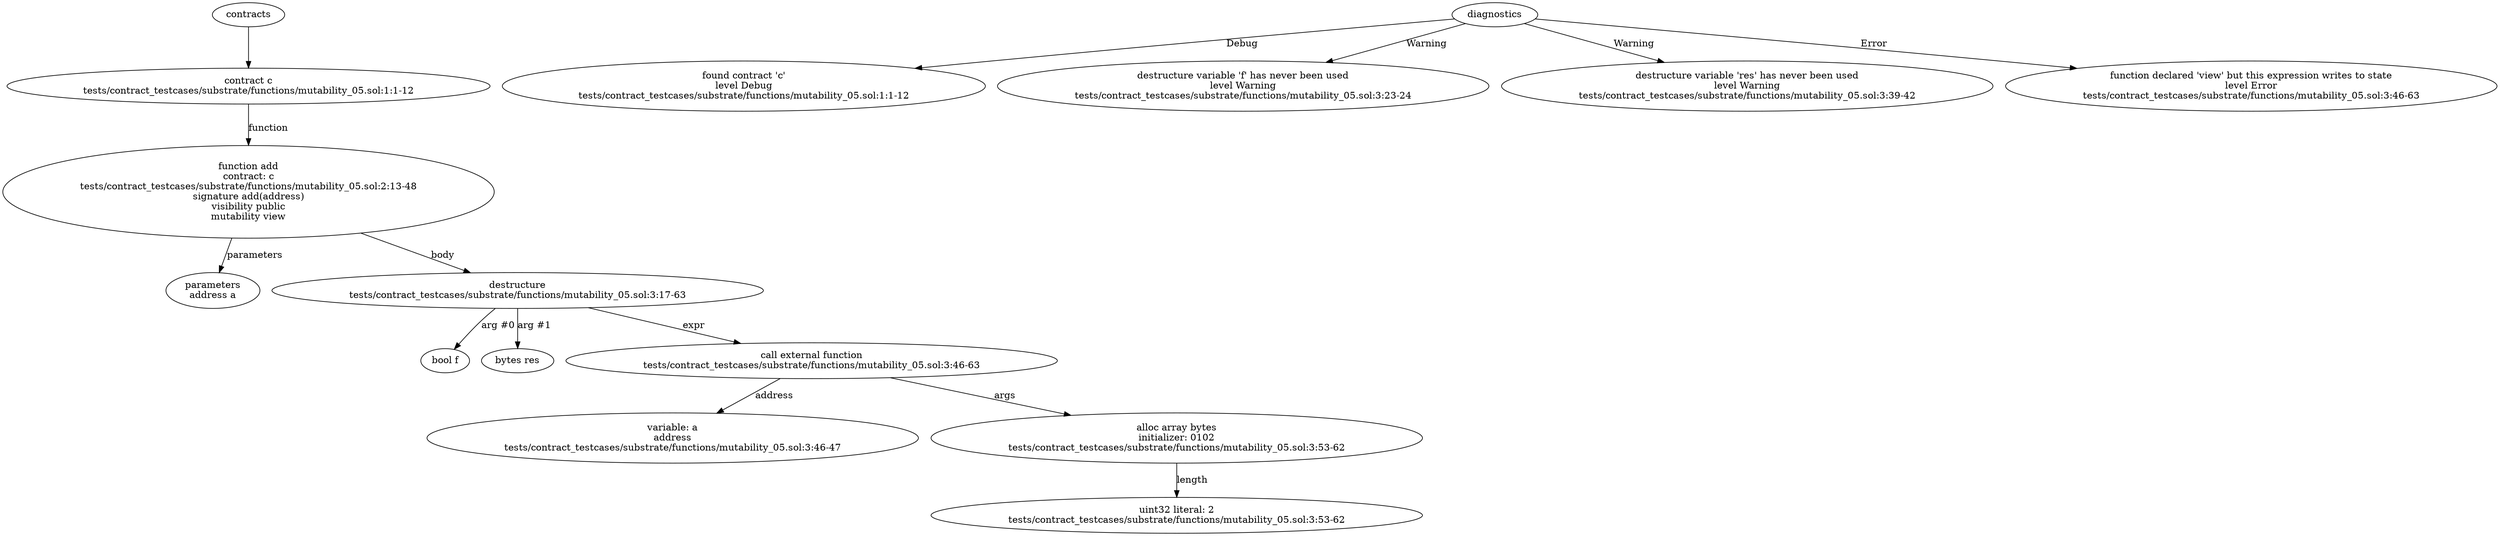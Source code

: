 strict digraph "tests/contract_testcases/substrate/functions/mutability_05.sol" {
	contract [label="contract c\ntests/contract_testcases/substrate/functions/mutability_05.sol:1:1-12"]
	add [label="function add\ncontract: c\ntests/contract_testcases/substrate/functions/mutability_05.sol:2:13-48\nsignature add(address)\nvisibility public\nmutability view"]
	parameters [label="parameters\naddress a"]
	destructure [label="destructure\ntests/contract_testcases/substrate/functions/mutability_05.sol:3:17-63"]
	param [label="bool f"]
	param_6 [label="bytes res"]
	call_external_function [label="call external function\ntests/contract_testcases/substrate/functions/mutability_05.sol:3:46-63"]
	variable [label="variable: a\naddress\ntests/contract_testcases/substrate/functions/mutability_05.sol:3:46-47"]
	alloc_array [label="alloc array bytes\ninitializer: 0102\ntests/contract_testcases/substrate/functions/mutability_05.sol:3:53-62"]
	number_literal [label="uint32 literal: 2\ntests/contract_testcases/substrate/functions/mutability_05.sol:3:53-62"]
	diagnostic [label="found contract 'c'\nlevel Debug\ntests/contract_testcases/substrate/functions/mutability_05.sol:1:1-12"]
	diagnostic_13 [label="destructure variable 'f' has never been used\nlevel Warning\ntests/contract_testcases/substrate/functions/mutability_05.sol:3:23-24"]
	diagnostic_14 [label="destructure variable 'res' has never been used\nlevel Warning\ntests/contract_testcases/substrate/functions/mutability_05.sol:3:39-42"]
	diagnostic_15 [label="function declared 'view' but this expression writes to state\nlevel Error\ntests/contract_testcases/substrate/functions/mutability_05.sol:3:46-63"]
	contracts -> contract
	contract -> add [label="function"]
	add -> parameters [label="parameters"]
	add -> destructure [label="body"]
	destructure -> param [label="arg #0"]
	destructure -> param_6 [label="arg #1"]
	destructure -> call_external_function [label="expr"]
	call_external_function -> variable [label="address"]
	call_external_function -> alloc_array [label="args"]
	alloc_array -> number_literal [label="length"]
	diagnostics -> diagnostic [label="Debug"]
	diagnostics -> diagnostic_13 [label="Warning"]
	diagnostics -> diagnostic_14 [label="Warning"]
	diagnostics -> diagnostic_15 [label="Error"]
}
